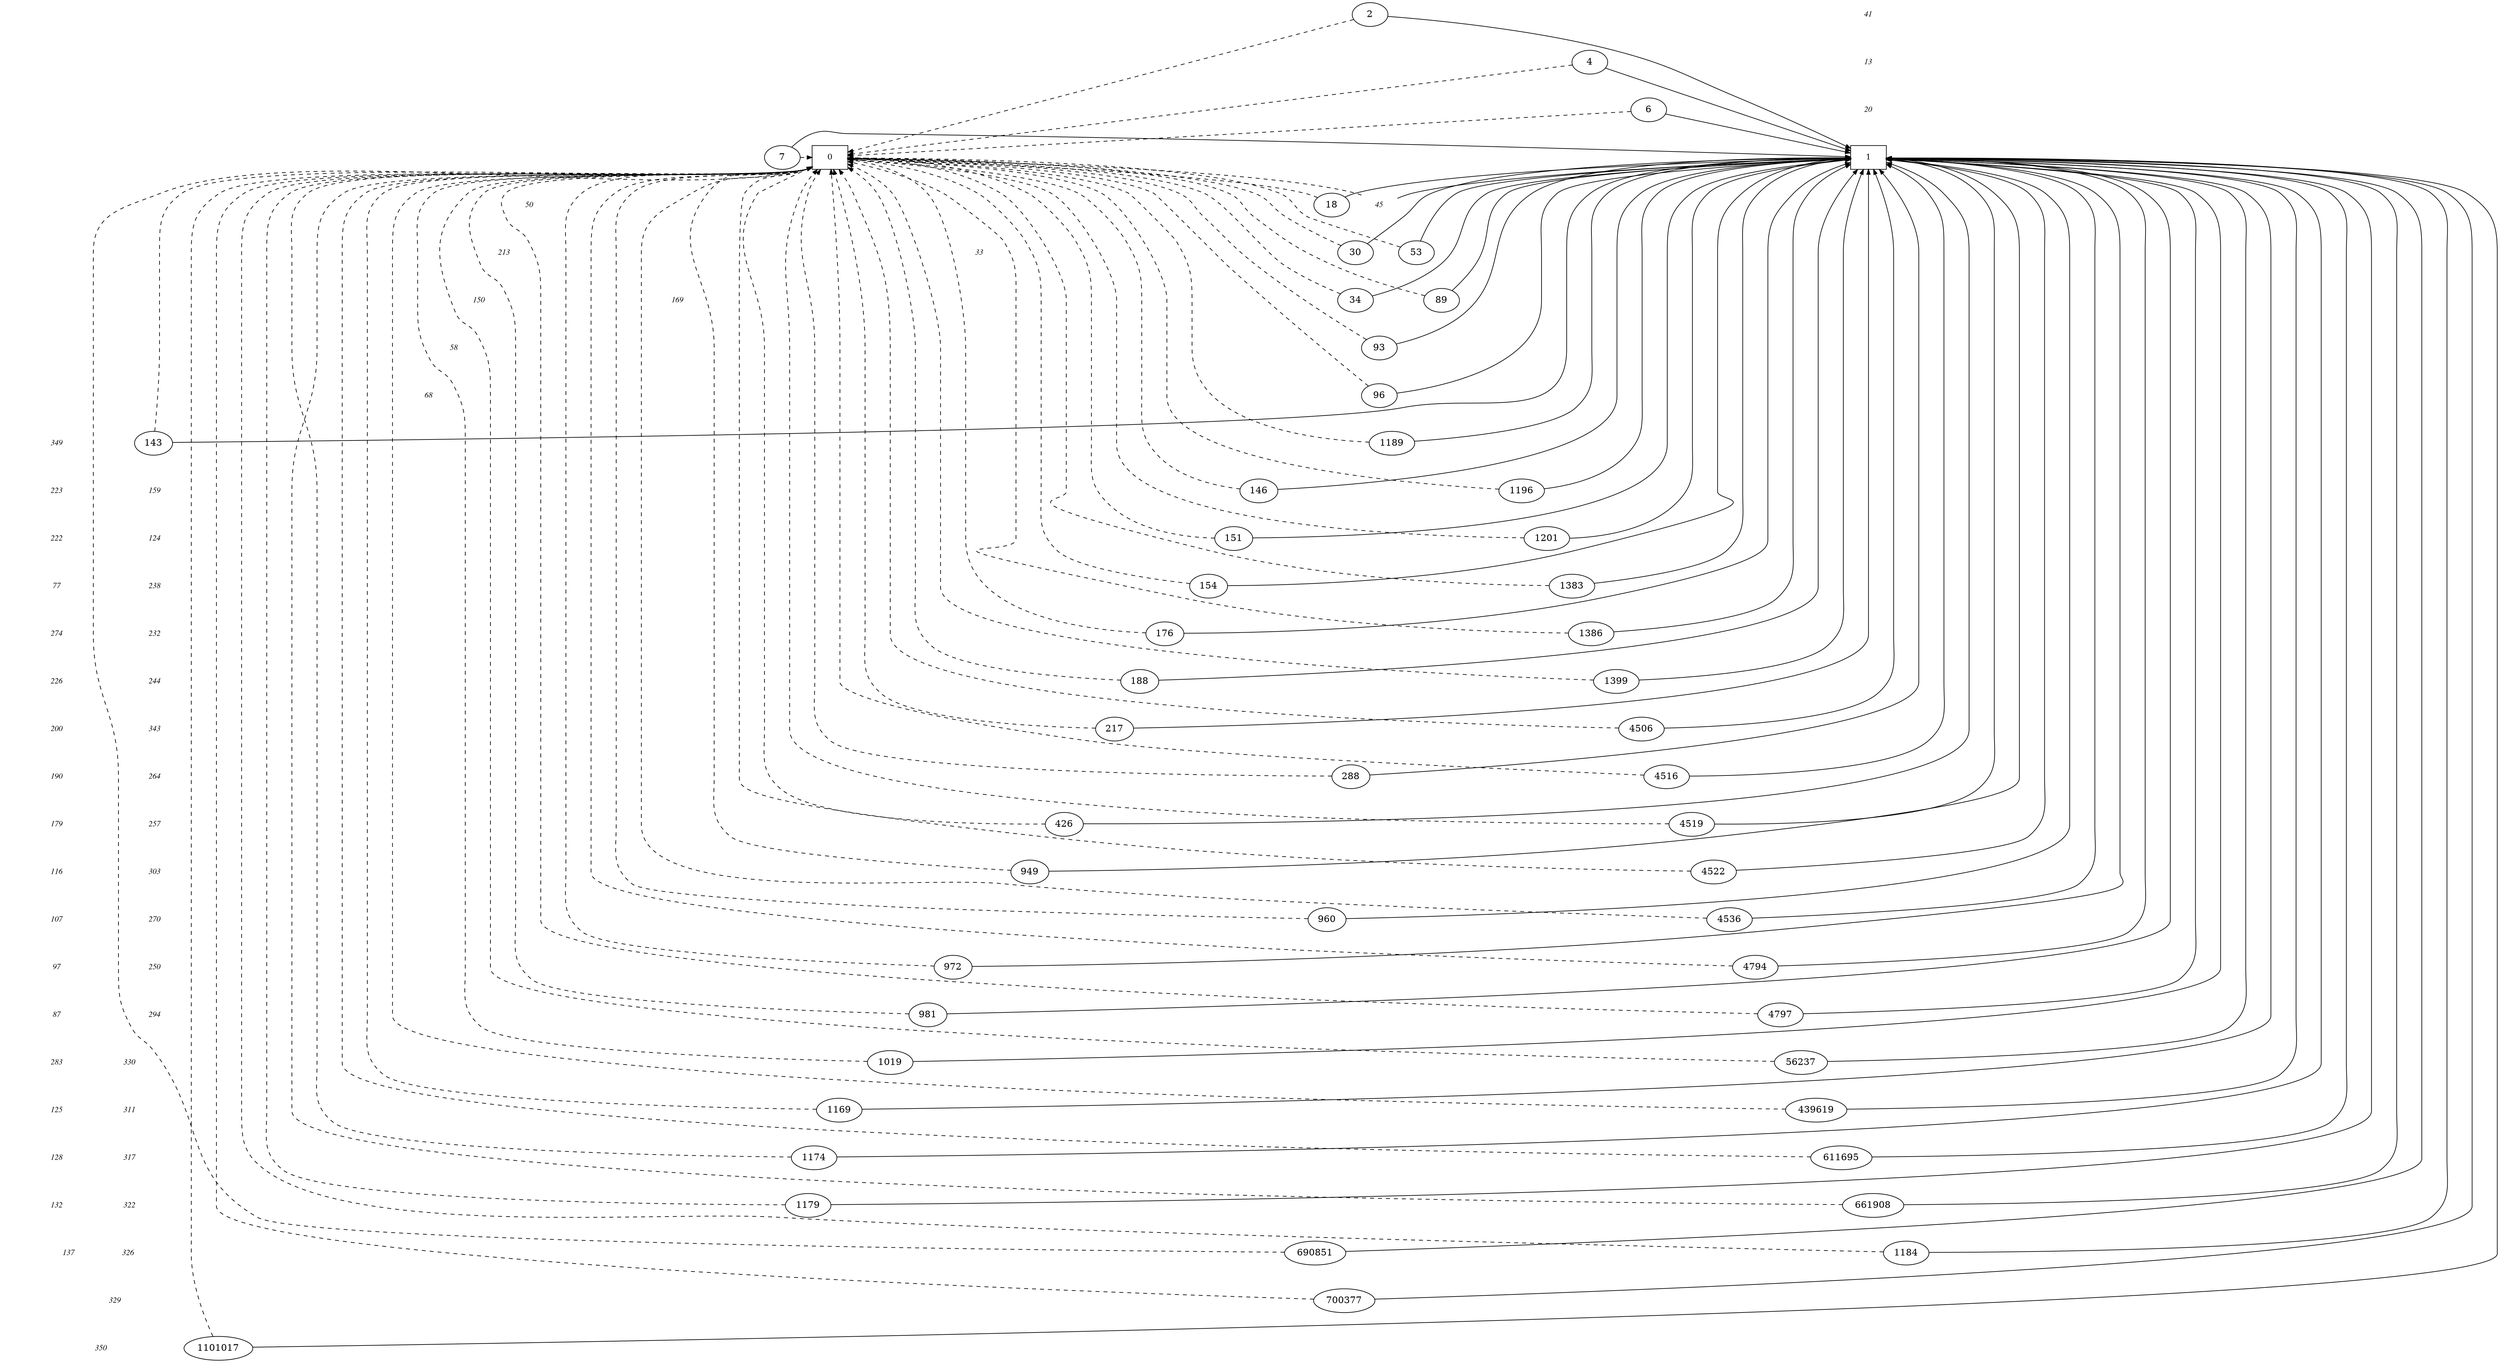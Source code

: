 digraph BDD {
center = true;
{ rank = same; { node [style=invis]; "T" };
 { node [shape=box,fontsize=12]; "0"; }
  { node [shape=box,fontsize=12]; "1"; }
}
{ rank=same; { node [shape=plaintext,fontname="Times Italic",fontsize=12] "41" };"2";}
{ rank=same; { node [shape=plaintext,fontname="Times Italic",fontsize=12] "13" };"4";}
{ rank=same; { node [shape=plaintext,fontname="Times Italic",fontsize=12] "20" };"6";}
{ rank=same; { node [shape=plaintext,fontname="Times Italic",fontsize=12] "1" };"7";}
{ rank=same; { node [shape=plaintext,fontname="Times Italic",fontsize=12] "45" };"18";}
{ rank=same; { node [shape=plaintext,fontname="Times Italic",fontsize=12] "33" };"30";}
{ rank=same; { node [shape=plaintext,fontname="Times Italic",fontsize=12] "169" };"34";}
{ rank=same; { node [shape=plaintext,fontname="Times Italic",fontsize=12] "50" };"45";}
{ rank=same; { node [shape=plaintext,fontname="Times Italic",fontsize=12] "213" };"53";}
{ rank=same; { node [shape=plaintext,fontname="Times Italic",fontsize=12] "150" };"89";}
{ rank=same; { node [shape=plaintext,fontname="Times Italic",fontsize=12] "58" };"93";}
{ rank=same; { node [shape=plaintext,fontname="Times Italic",fontsize=12] "68" };"96";}
{ rank=same; { node [shape=plaintext,fontname="Times Italic",fontsize=12] "349" };"143";}
{ rank=same; { node [shape=plaintext,fontname="Times Italic",fontsize=12] "223" };"146";}
{ rank=same; { node [shape=plaintext,fontname="Times Italic",fontsize=12] "222" };"151";}
{ rank=same; { node [shape=plaintext,fontname="Times Italic",fontsize=12] "77" };"154";}
{ rank=same; { node [shape=plaintext,fontname="Times Italic",fontsize=12] "274" };"176";}
{ rank=same; { node [shape=plaintext,fontname="Times Italic",fontsize=12] "226" };"188";}
{ rank=same; { node [shape=plaintext,fontname="Times Italic",fontsize=12] "200" };"217";}
{ rank=same; { node [shape=plaintext,fontname="Times Italic",fontsize=12] "190" };"288";}
{ rank=same; { node [shape=plaintext,fontname="Times Italic",fontsize=12] "179" };"426";}
{ rank=same; { node [shape=plaintext,fontname="Times Italic",fontsize=12] "116" };"949";}
{ rank=same; { node [shape=plaintext,fontname="Times Italic",fontsize=12] "107" };"960";}
{ rank=same; { node [shape=plaintext,fontname="Times Italic",fontsize=12] "97" };"972";}
{ rank=same; { node [shape=plaintext,fontname="Times Italic",fontsize=12] "87" };"981";}
{ rank=same; { node [shape=plaintext,fontname="Times Italic",fontsize=12] "283" };"1019";}
{ rank=same; { node [shape=plaintext,fontname="Times Italic",fontsize=12] "125" };"1169";}
{ rank=same; { node [shape=plaintext,fontname="Times Italic",fontsize=12] "128" };"1174";}
{ rank=same; { node [shape=plaintext,fontname="Times Italic",fontsize=12] "132" };"1179";}
{ rank=same; { node [shape=plaintext,fontname="Times Italic",fontsize=12] "137" };"1184";}
{ rank=same; { node [shape=plaintext,fontname="Times Italic",fontsize=12] "143" };"1189";}
{ rank=same; { node [shape=plaintext,fontname="Times Italic",fontsize=12] "159" };"1196";}
{ rank=same; { node [shape=plaintext,fontname="Times Italic",fontsize=12] "124" };"1201";}
{ rank=same; { node [shape=plaintext,fontname="Times Italic",fontsize=12] "238" };"1383";}
{ rank=same; { node [shape=plaintext,fontname="Times Italic",fontsize=12] "232" };"1386";}
{ rank=same; { node [shape=plaintext,fontname="Times Italic",fontsize=12] "244" };"1399";}
{ rank=same; { node [shape=plaintext,fontname="Times Italic",fontsize=12] "343" };"4506";}
{ rank=same; { node [shape=plaintext,fontname="Times Italic",fontsize=12] "264" };"4516";}
{ rank=same; { node [shape=plaintext,fontname="Times Italic",fontsize=12] "257" };"4519";}
{ rank=same; { node [shape=plaintext,fontname="Times Italic",fontsize=12] "303" };"4522";}
{ rank=same; { node [shape=plaintext,fontname="Times Italic",fontsize=12] "270" };"4536";}
{ rank=same; { node [shape=plaintext,fontname="Times Italic",fontsize=12] "250" };"4794";}
{ rank=same; { node [shape=plaintext,fontname="Times Italic",fontsize=12] "294" };"4797";}
{ rank=same; { node [shape=plaintext,fontname="Times Italic",fontsize=12] "330" };"56237";}
{ rank=same; { node [shape=plaintext,fontname="Times Italic",fontsize=12] "311" };"439619";}
{ rank=same; { node [shape=plaintext,fontname="Times Italic",fontsize=12] "317" };"611695";}
{ rank=same; { node [shape=plaintext,fontname="Times Italic",fontsize=12] "322" };"661908";}
{ rank=same; { node [shape=plaintext,fontname="Times Italic",fontsize=12] "326" };"690851";}
{ rank=same; { node [shape=plaintext,fontname="Times Italic",fontsize=12] "329" };"700377";}
{ rank=same; { node [shape=plaintext,fontname="Times Italic",fontsize=12] "350" };"1101017";}
edge [style = invis]; {"41" -> "13" -> "20" -> "1" -> "45" -> "33" -> "169" -> "50" -> "213" -> "150" -> "58" -> "68" -> "349" -> "223" -> "222" -> "77" -> "274" -> "226" -> "200" -> "190" -> "179" -> "116" -> "107" -> "97" -> "87" -> "283" -> "125" -> "128" -> "132" -> "137" -> "143" -> "159" -> "124" -> "238" -> "232" -> "244" -> "343" -> "264" -> "257" -> "303" -> "270" -> "250" -> "294" -> "330" -> "311" -> "317" -> "322" -> "326" -> "329" -> "350" -> "T"; }
"2" -> "1" [style=solid,arrowsize=".75"];
"2" -> "0" [style=dashed,arrowsize=".75"];
"4" -> "1" [style=solid,arrowsize=".75"];
"4" -> "0" [style=dashed,arrowsize=".75"];
"6" -> "1" [style=solid,arrowsize=".75"];
"6" -> "0" [style=dashed,arrowsize=".75"];
"7" -> "1" [style=solid,arrowsize=".75"];
"7" -> "0" [style=dashed,arrowsize=".75"];
"18" -> "1" [style=solid,arrowsize=".75"];
"18" -> "0" [style=dashed,arrowsize=".75"];
"30" -> "1" [style=solid,arrowsize=".75"];
"30" -> "0" [style=dashed,arrowsize=".75"];
"34" -> "1" [style=solid,arrowsize=".75"];
"34" -> "0" [style=dashed,arrowsize=".75"];
"45" -> "1" [style=solid,arrowsize=".75"];
"45" -> "0" [style=dashed,arrowsize=".75"];
"53" -> "1" [style=solid,arrowsize=".75"];
"53" -> "0" [style=dashed,arrowsize=".75"];
"89" -> "1" [style=solid,arrowsize=".75"];
"89" -> "0" [style=dashed,arrowsize=".75"];
"93" -> "1" [style=solid,arrowsize=".75"];
"93" -> "0" [style=dashed,arrowsize=".75"];
"96" -> "1" [style=solid,arrowsize=".75"];
"96" -> "0" [style=dashed,arrowsize=".75"];
"143" -> "1" [style=solid,arrowsize=".75"];
"143" -> "0" [style=dashed,arrowsize=".75"];
"146" -> "1" [style=solid,arrowsize=".75"];
"146" -> "0" [style=dashed,arrowsize=".75"];
"151" -> "1" [style=solid,arrowsize=".75"];
"151" -> "0" [style=dashed,arrowsize=".75"];
"154" -> "1" [style=solid,arrowsize=".75"];
"154" -> "0" [style=dashed,arrowsize=".75"];
"176" -> "1" [style=solid,arrowsize=".75"];
"176" -> "0" [style=dashed,arrowsize=".75"];
"188" -> "1" [style=solid,arrowsize=".75"];
"188" -> "0" [style=dashed,arrowsize=".75"];
"217" -> "1" [style=solid,arrowsize=".75"];
"217" -> "0" [style=dashed,arrowsize=".75"];
"288" -> "1" [style=solid,arrowsize=".75"];
"288" -> "0" [style=dashed,arrowsize=".75"];
"426" -> "1" [style=solid,arrowsize=".75"];
"426" -> "0" [style=dashed,arrowsize=".75"];
"949" -> "1" [style=solid,arrowsize=".75"];
"949" -> "0" [style=dashed,arrowsize=".75"];
"960" -> "1" [style=solid,arrowsize=".75"];
"960" -> "0" [style=dashed,arrowsize=".75"];
"972" -> "1" [style=solid,arrowsize=".75"];
"972" -> "0" [style=dashed,arrowsize=".75"];
"981" -> "1" [style=solid,arrowsize=".75"];
"981" -> "0" [style=dashed,arrowsize=".75"];
"1019" -> "1" [style=solid,arrowsize=".75"];
"1019" -> "0" [style=dashed,arrowsize=".75"];
"1169" -> "1" [style=solid,arrowsize=".75"];
"1169" -> "0" [style=dashed,arrowsize=".75"];
"1174" -> "1" [style=solid,arrowsize=".75"];
"1174" -> "0" [style=dashed,arrowsize=".75"];
"1179" -> "1" [style=solid,arrowsize=".75"];
"1179" -> "0" [style=dashed,arrowsize=".75"];
"1184" -> "1" [style=solid,arrowsize=".75"];
"1184" -> "0" [style=dashed,arrowsize=".75"];
"1189" -> "1" [style=solid,arrowsize=".75"];
"1189" -> "0" [style=dashed,arrowsize=".75"];
"1196" -> "1" [style=solid,arrowsize=".75"];
"1196" -> "0" [style=dashed,arrowsize=".75"];
"1201" -> "1" [style=solid,arrowsize=".75"];
"1201" -> "0" [style=dashed,arrowsize=".75"];
"1383" -> "1" [style=solid,arrowsize=".75"];
"1383" -> "0" [style=dashed,arrowsize=".75"];
"1386" -> "1" [style=solid,arrowsize=".75"];
"1386" -> "0" [style=dashed,arrowsize=".75"];
"1399" -> "1" [style=solid,arrowsize=".75"];
"1399" -> "0" [style=dashed,arrowsize=".75"];
"4506" -> "1" [style=solid,arrowsize=".75"];
"4506" -> "0" [style=dashed,arrowsize=".75"];
"4516" -> "1" [style=solid,arrowsize=".75"];
"4516" -> "0" [style=dashed,arrowsize=".75"];
"4519" -> "1" [style=solid,arrowsize=".75"];
"4519" -> "0" [style=dashed,arrowsize=".75"];
"4522" -> "1" [style=solid,arrowsize=".75"];
"4522" -> "0" [style=dashed,arrowsize=".75"];
"4536" -> "1" [style=solid,arrowsize=".75"];
"4536" -> "0" [style=dashed,arrowsize=".75"];
"4794" -> "1" [style=solid,arrowsize=".75"];
"4794" -> "0" [style=dashed,arrowsize=".75"];
"4797" -> "1" [style=solid,arrowsize=".75"];
"4797" -> "0" [style=dashed,arrowsize=".75"];
"56237" -> "1" [style=solid,arrowsize=".75"];
"56237" -> "0" [style=dashed,arrowsize=".75"];
"439619" -> "1" [style=solid,arrowsize=".75"];
"439619" -> "0" [style=dashed,arrowsize=".75"];
"611695" -> "1" [style=solid,arrowsize=".75"];
"611695" -> "0" [style=dashed,arrowsize=".75"];
"661908" -> "1" [style=solid,arrowsize=".75"];
"661908" -> "0" [style=dashed,arrowsize=".75"];
"690851" -> "1" [style=solid,arrowsize=".75"];
"690851" -> "0" [style=dashed,arrowsize=".75"];
"700377" -> "1" [style=solid,arrowsize=".75"];
"700377" -> "0" [style=dashed,arrowsize=".75"];
"1101017" -> "1" [style=solid,arrowsize=".75"];
"1101017" -> "0" [style=dashed,arrowsize=".75"];
}
